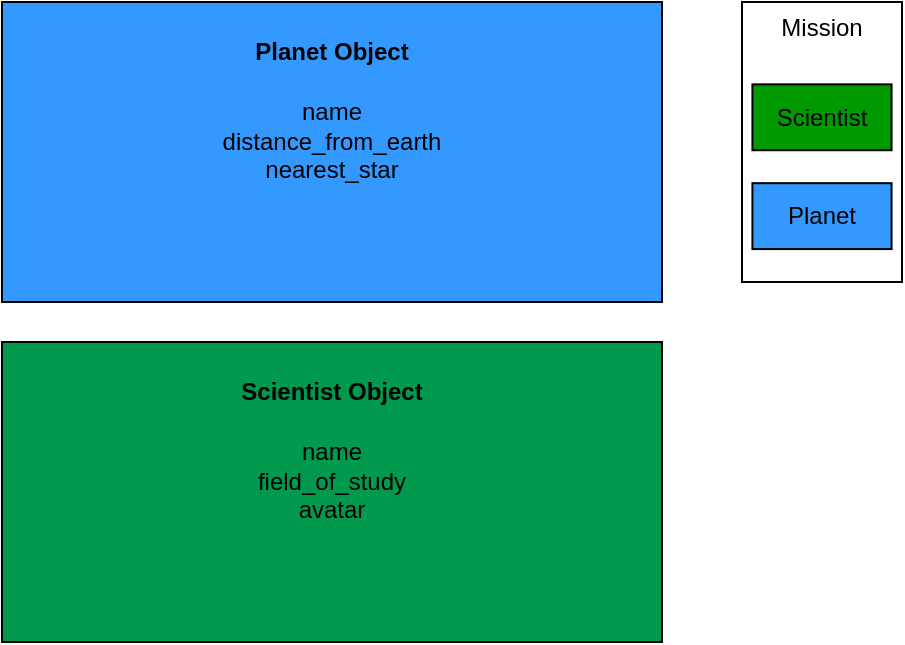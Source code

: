 <mxfile>
    <diagram id="Uc8lJaFudNhJzdS1oXSb" name="Page-1">
        <mxGraphModel dx="819" dy="327" grid="1" gridSize="10" guides="1" tooltips="1" connect="1" arrows="1" fold="1" page="1" pageScale="1" pageWidth="850" pageHeight="1100" math="0" shadow="0">
            <root>
                <mxCell id="0"/>
                <mxCell id="1" parent="0"/>
                <mxCell id="7" value="&lt;h4&gt;Planet Object&lt;/h4&gt;name&lt;br&gt;distance_from_earth&lt;br&gt;nearest_star&lt;br&gt;&lt;br&gt;&lt;br&gt;&lt;br&gt;&lt;br&gt;" style="rounded=0;whiteSpace=wrap;html=1;fillColor=#3399FF;" vertex="1" parent="1">
                    <mxGeometry x="10" y="30" width="330" height="150" as="geometry"/>
                </mxCell>
                <mxCell id="9" value="&lt;h4&gt;Scientist Object&lt;/h4&gt;&lt;div&gt;name&lt;/div&gt;&lt;div&gt;field_of_study&lt;/div&gt;&lt;div&gt;avatar&lt;/div&gt;&lt;br&gt;&lt;br&gt;&lt;br&gt;&lt;br&gt;" style="rounded=0;whiteSpace=wrap;html=1;fillColor=#00994D;" vertex="1" parent="1">
                    <mxGeometry x="10" y="200" width="330" height="150" as="geometry"/>
                </mxCell>
                <mxCell id="6" value="" style="group" vertex="1" connectable="0" parent="1">
                    <mxGeometry x="380" y="30" width="80" height="140" as="geometry"/>
                </mxCell>
                <mxCell id="4" value="Mission&lt;br&gt;&lt;br&gt;&lt;br&gt;&lt;br&gt;&lt;br&gt;&lt;br&gt;&lt;br&gt;&lt;br&gt;&lt;br&gt;" style="rounded=0;whiteSpace=wrap;html=1;" vertex="1" parent="6">
                    <mxGeometry width="80" height="140" as="geometry"/>
                </mxCell>
                <mxCell id="3" value="Scientist" style="rounded=0;whiteSpace=wrap;html=1;fillColor=#009900;" vertex="1" parent="6">
                    <mxGeometry x="5.217" y="41.176" width="69.565" height="32.941" as="geometry"/>
                </mxCell>
                <mxCell id="5" value="Planet" style="rounded=0;whiteSpace=wrap;html=1;fillColor=#3399FF;" vertex="1" parent="6">
                    <mxGeometry x="5.217" y="90.588" width="69.565" height="32.941" as="geometry"/>
                </mxCell>
            </root>
        </mxGraphModel>
    </diagram>
</mxfile>